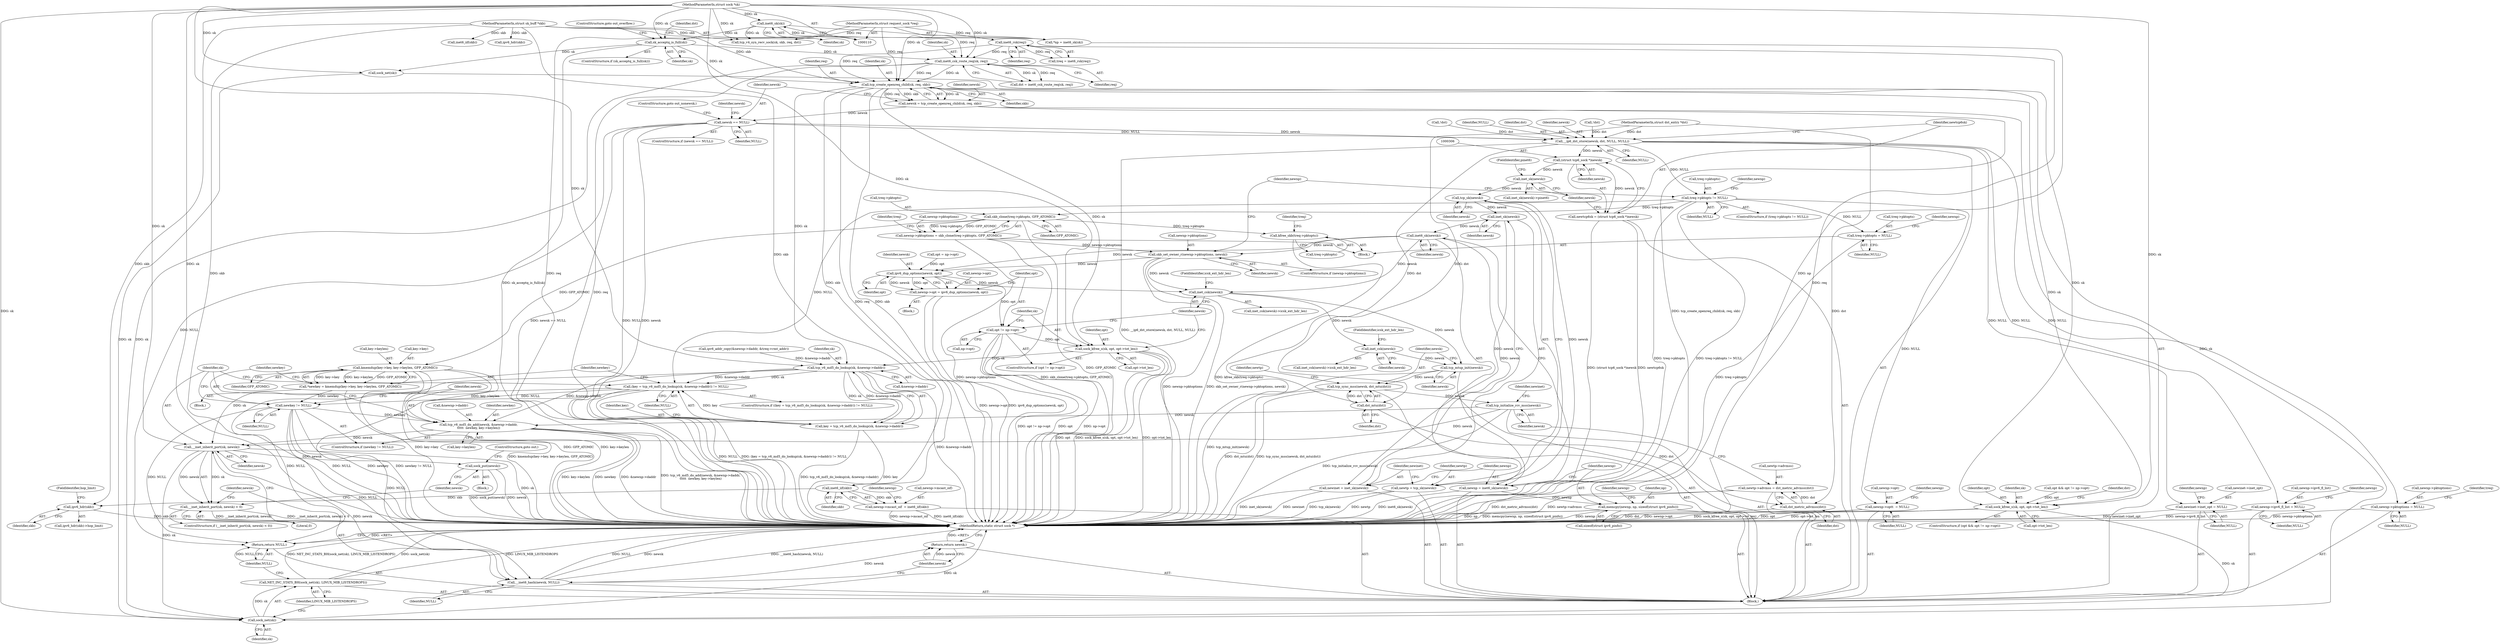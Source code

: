 digraph "0_linux_f6d8bd051c391c1c0458a30b2a7abcd939329259_33@API" {
"1000284" [label="(Call,tcp_create_openreq_child(sk, req, skb))"];
"1000266" [label="(Call,sk_acceptq_is_full(sk))"];
"1000121" [label="(Call,inet6_sk(sk))"];
"1000111" [label="(MethodParameterIn,struct sock *sk)"];
"1000275" [label="(Call,inet6_csk_route_req(sk, req))"];
"1000258" [label="(Call,inet6_rsk(req))"];
"1000113" [label="(MethodParameterIn,struct request_sock *req)"];
"1000112" [label="(MethodParameterIn,struct sk_buff *skb)"];
"1000282" [label="(Call,newsk = tcp_create_openreq_child(sk, req, skb))"];
"1000289" [label="(Call,newsk == NULL)"];
"1000298" [label="(Call,__ip6_dst_store(newsk, dst, NULL, NULL))"];
"1000305" [label="(Call,(struct tcp6_sock *)newsk)"];
"1000303" [label="(Call,newtcp6sk = (struct tcp6_sock *)newsk)"];
"1000310" [label="(Call,inet_sk(newsk))"];
"1000319" [label="(Call,tcp_sk(newsk))"];
"1000317" [label="(Call,newtp = tcp_sk(newsk))"];
"1000323" [label="(Call,inet_sk(newsk))"];
"1000321" [label="(Call,newinet = inet_sk(newsk))"];
"1000327" [label="(Call,inet6_sk(newsk))"];
"1000325" [label="(Call,newnp = inet6_sk(newsk))"];
"1000329" [label="(Call,memcpy(newnp, np, sizeof(struct ipv6_pinfo)))"];
"1000423" [label="(Call,skb_set_owner_r(newnp->pktoptions, newsk))"];
"1000454" [label="(Call,ipv6_dup_options(newsk, opt))"];
"1000450" [label="(Call,newnp->opt = ipv6_dup_options(newsk, opt))"];
"1000458" [label="(Call,opt != np->opt)"];
"1000463" [label="(Call,sock_kfree_s(sk, opt, opt->tot_len))"];
"1000527" [label="(Call,tcp_v6_md5_do_lookup(sk, &newnp->daddr))"];
"1000524" [label="(Call,(key = tcp_v6_md5_do_lookup(sk, &newnp->daddr)) != NULL)"];
"1000547" [label="(Call,newkey != NULL)"];
"1000550" [label="(Call,tcp_v6_md5_do_add(newsk, &newnp->daddr,\n\t\t\t\t\t  newkey, key->keylen))"];
"1000562" [label="(Call,__inet_inherit_port(sk, newsk))"];
"1000561" [label="(Call,__inet_inherit_port(sk, newsk) < 0)"];
"1000567" [label="(Call,sock_put(newsk))"];
"1000570" [label="(Call,__inet6_hash(newsk, NULL))"];
"1000573" [label="(Return,return newsk;)"];
"1000599" [label="(Call,sock_net(sk))"];
"1000598" [label="(Call,NET_INC_STATS_BH(sock_net(sk), LINUX_MIB_LISTENDROPS))"];
"1000602" [label="(Return,return NULL;)"];
"1000525" [label="(Call,key = tcp_v6_md5_do_lookup(sk, &newnp->daddr))"];
"1000471" [label="(Call,inet_csk(newsk))"];
"1000481" [label="(Call,inet_csk(newsk))"];
"1000495" [label="(Call,tcp_mtup_init(newsk))"];
"1000497" [label="(Call,tcp_sync_mss(newsk, dst_mtu(dst)))"];
"1000507" [label="(Call,tcp_initialize_rcv_mss(newsk))"];
"1000368" [label="(Call,newinet->inet_opt = NULL)"];
"1000373" [label="(Call,newnp->ipv6_fl_list = NULL)"];
"1000389" [label="(Call,newnp->pktoptions = NULL)"];
"1000395" [label="(Call,treq->pktopts != NULL)"];
"1000405" [label="(Call,skb_clone(treq->pktopts, GFP_ATOMIC))"];
"1000401" [label="(Call,newnp->pktoptions = skb_clone(treq->pktopts, GFP_ATOMIC))"];
"1000410" [label="(Call,kfree_skb(treq->pktopts))"];
"1000538" [label="(Call,kmemdup(key->key, key->keylen, GFP_ATOMIC))"];
"1000536" [label="(Call,*newkey = kmemdup(key->key, key->keylen, GFP_ATOMIC))"];
"1000414" [label="(Call,treq->pktopts = NULL)"];
"1000428" [label="(Call,newnp->opt\t  = NULL)"];
"1000499" [label="(Call,dst_mtu(dst))"];
"1000505" [label="(Call,dst_metric_advmss(dst))"];
"1000501" [label="(Call,newtp->advmss = dst_metric_advmss(dst))"];
"1000437" [label="(Call,inet6_iif(skb))"];
"1000433" [label="(Call,newnp->mcast_oif  = inet6_iif(skb))"];
"1000444" [label="(Call,ipv6_hdr(skb))"];
"1000589" [label="(Call,sock_kfree_s(sk, opt, opt->tot_len))"];
"1000498" [label="(Identifier,newsk)"];
"1000412" [label="(Identifier,treq)"];
"1000277" [label="(Identifier,req)"];
"1000113" [label="(MethodParameterIn,struct request_sock *req)"];
"1000427" [label="(Identifier,newsk)"];
"1000288" [label="(ControlStructure,if (newsk == NULL))"];
"1000282" [label="(Call,newsk = tcp_create_openreq_child(sk, req, skb))"];
"1000369" [label="(Call,newinet->inet_opt)"];
"1000112" [label="(MethodParameterIn,struct sk_buff *skb)"];
"1000276" [label="(Identifier,sk)"];
"1000416" [label="(Identifier,treq)"];
"1000600" [label="(Identifier,sk)"];
"1000325" [label="(Call,newnp = inet6_sk(newsk))"];
"1000402" [label="(Call,newnp->pktoptions)"];
"1000419" [label="(ControlStructure,if (newnp->pktoptions))"];
"1000303" [label="(Call,newtcp6sk = (struct tcp6_sock *)newsk)"];
"1000466" [label="(Call,opt->tot_len)"];
"1000399" [label="(Identifier,NULL)"];
"1000458" [label="(Call,opt != np->opt)"];
"1000525" [label="(Call,key = tcp_v6_md5_do_lookup(sk, &newnp->daddr))"];
"1000581" [label="(ControlStructure,if (opt && opt != np->opt))"];
"1000111" [label="(MethodParameterIn,struct sock *sk)"];
"1000260" [label="(Call,opt = np->opt)"];
"1000446" [label="(FieldIdentifier,hop_limit)"];
"1000481" [label="(Call,inet_csk(newsk))"];
"1000300" [label="(Identifier,dst)"];
"1000309" [label="(Call,inet_sk(newsk)->pinet6)"];
"1000450" [label="(Call,newnp->opt = ipv6_dup_options(newsk, opt))"];
"1000457" [label="(ControlStructure,if (opt != np->opt))"];
"1000508" [label="(Identifier,newsk)"];
"1000334" [label="(Call,ipv6_addr_copy(&newnp->daddr, &treq->rmt_addr))"];
"1000432" [label="(Identifier,NULL)"];
"1000381" [label="(Identifier,newnp)"];
"1000114" [label="(MethodParameterIn,struct dst_entry *dst)"];
"1000421" [label="(Identifier,newnp)"];
"1000501" [label="(Call,newtp->advmss = dst_metric_advmss(dst))"];
"1000565" [label="(Literal,0)"];
"1000533" [label="(Identifier,NULL)"];
"1000463" [label="(Call,sock_kfree_s(sk, opt, opt->tot_len))"];
"1000529" [label="(Call,&newnp->daddr)"];
"1000571" [label="(Identifier,newsk)"];
"1000337" [label="(Identifier,newnp)"];
"1000434" [label="(Call,newnp->mcast_oif)"];
"1000497" [label="(Call,tcp_sync_mss(newsk, dst_mtu(dst)))"];
"1000589" [label="(Call,sock_kfree_s(sk, opt, opt->tot_len))"];
"1000285" [label="(Identifier,sk)"];
"1000368" [label="(Call,newinet->inet_opt = NULL)"];
"1000564" [label="(Identifier,newsk)"];
"1000534" [label="(Block,)"];
"1000415" [label="(Call,treq->pktopts)"];
"1000373" [label="(Call,newnp->ipv6_fl_list = NULL)"];
"1000562" [label="(Call,__inet_inherit_port(sk, newsk))"];
"1000238" [label="(Call,inet6_iif(skb))"];
"1000568" [label="(Identifier,newsk)"];
"1000311" [label="(Identifier,newsk)"];
"1000396" [label="(Call,treq->pktopts)"];
"1000480" [label="(Call,inet_csk(newsk)->icsk_ext_hdr_len)"];
"1000451" [label="(Call,newnp->opt)"];
"1000460" [label="(Call,np->opt)"];
"1000563" [label="(Identifier,sk)"];
"1000438" [label="(Identifier,skb)"];
"1000393" [label="(Identifier,NULL)"];
"1000305" [label="(Call,(struct tcp6_sock *)newsk)"];
"1000551" [label="(Identifier,newsk)"];
"1000119" [label="(Call,*np = inet6_sk(sk))"];
"1000503" [label="(Identifier,newtp)"];
"1000577" [label="(Call,sock_net(sk))"];
"1000275" [label="(Call,inet6_csk_route_req(sk, req))"];
"1000299" [label="(Identifier,newsk)"];
"1000424" [label="(Call,newnp->pktoptions)"];
"1000265" [label="(ControlStructure,if (sk_acceptq_is_full(sk)))"];
"1000322" [label="(Identifier,newinet)"];
"1000266" [label="(Call,sk_acceptq_is_full(sk))"];
"1000271" [label="(Identifier,dst)"];
"1000400" [label="(Block,)"];
"1000328" [label="(Identifier,newsk)"];
"1000496" [label="(Identifier,newsk)"];
"1000318" [label="(Identifier,newtp)"];
"1000375" [label="(Identifier,newnp)"];
"1000433" [label="(Call,newnp->mcast_oif  = inet6_iif(skb))"];
"1000499" [label="(Call,dst_mtu(dst))"];
"1000598" [label="(Call,NET_INC_STATS_BH(sock_net(sk), LINUX_MIB_LISTENDROPS))"];
"1000582" [label="(Call,opt && opt != np->opt)"];
"1000429" [label="(Call,newnp->opt)"];
"1000377" [label="(Identifier,NULL)"];
"1000548" [label="(Identifier,newkey)"];
"1000268" [label="(ControlStructure,goto out_overflow;)"];
"1000566" [label="(Block,)"];
"1000121" [label="(Call,inet6_sk(sk))"];
"1000323" [label="(Call,inet_sk(newsk))"];
"1000556" [label="(Identifier,newkey)"];
"1000471" [label="(Call,inet_csk(newsk))"];
"1000506" [label="(Identifier,dst)"];
"1000459" [label="(Identifier,opt)"];
"1000310" [label="(Call,inet_sk(newsk))"];
"1000455" [label="(Identifier,newsk)"];
"1000286" [label="(Identifier,req)"];
"1000406" [label="(Call,treq->pktopts)"];
"1000290" [label="(Identifier,newsk)"];
"1000258" [label="(Call,inet6_rsk(req))"];
"1000526" [label="(Identifier,key)"];
"1000291" [label="(Identifier,NULL)"];
"1000567" [label="(Call,sock_put(newsk))"];
"1000465" [label="(Identifier,opt)"];
"1000405" [label="(Call,skb_clone(treq->pktopts, GFP_ATOMIC))"];
"1000523" [label="(ControlStructure,if ((key = tcp_v6_md5_do_lookup(sk, &newnp->daddr)) != NULL))"];
"1000552" [label="(Call,&newnp->daddr)"];
"1000414" [label="(Call,treq->pktopts = NULL)"];
"1000330" [label="(Identifier,newnp)"];
"1000449" [label="(Block,)"];
"1000332" [label="(Call,sizeof(struct ipv6_pinfo))"];
"1000561" [label="(Call,__inet_inherit_port(sk, newsk) < 0)"];
"1000307" [label="(Identifier,newsk)"];
"1000320" [label="(Identifier,newsk)"];
"1000604" [label="(MethodReturn,static struct sock *)"];
"1000418" [label="(Identifier,NULL)"];
"1000592" [label="(Call,opt->tot_len)"];
"1000601" [label="(Identifier,LINUX_MIB_LISTENDROPS)"];
"1000524" [label="(Call,(key = tcp_v6_md5_do_lookup(sk, &newnp->daddr)) != NULL)"];
"1000423" [label="(Call,skb_set_owner_r(newnp->pktoptions, newsk))"];
"1000331" [label="(Identifier,np)"];
"1000546" [label="(ControlStructure,if (newkey != NULL))"];
"1000547" [label="(Call,newkey != NULL)"];
"1000464" [label="(Identifier,sk)"];
"1000537" [label="(Identifier,newkey)"];
"1000122" [label="(Identifier,sk)"];
"1000289" [label="(Call,newsk == NULL)"];
"1000256" [label="(Call,treq = inet6_rsk(req))"];
"1000602" [label="(Return,return NULL;)"];
"1000470" [label="(Call,inet_csk(newsk)->icsk_ext_hdr_len)"];
"1000292" [label="(ControlStructure,goto out_nonewsk;)"];
"1000473" [label="(FieldIdentifier,icsk_ext_hdr_len)"];
"1000482" [label="(Identifier,newsk)"];
"1000454" [label="(Call,ipv6_dup_options(newsk, opt))"];
"1000279" [label="(Call,!dst)"];
"1000115" [label="(Block,)"];
"1000287" [label="(Identifier,skb)"];
"1000139" [label="(Call,tcp_v4_syn_recv_sock(sk, skb, req, dst))"];
"1000502" [label="(Call,newtp->advmss)"];
"1000536" [label="(Call,*newkey = kmemdup(key->key, key->keylen, GFP_ATOMIC))"];
"1000441" [label="(Identifier,newnp)"];
"1000549" [label="(Identifier,NULL)"];
"1000507" [label="(Call,tcp_initialize_rcv_mss(newsk))"];
"1000321" [label="(Call,newinet = inet_sk(newsk))"];
"1000401" [label="(Call,newnp->pktoptions = skb_clone(treq->pktopts, GFP_ATOMIC))"];
"1000505" [label="(Call,dst_metric_advmss(dst))"];
"1000528" [label="(Identifier,sk)"];
"1000444" [label="(Call,ipv6_hdr(skb))"];
"1000500" [label="(Identifier,dst)"];
"1000390" [label="(Call,newnp->pktoptions)"];
"1000295" [label="(Identifier,newsk)"];
"1000599" [label="(Call,sock_net(sk))"];
"1000372" [label="(Identifier,NULL)"];
"1000511" [label="(Identifier,newinet)"];
"1000312" [label="(FieldIdentifier,pinet6)"];
"1000410" [label="(Call,kfree_skb(treq->pktopts))"];
"1000329" [label="(Call,memcpy(newnp, np, sizeof(struct ipv6_pinfo)))"];
"1000317" [label="(Call,newtp = tcp_sk(newsk))"];
"1000445" [label="(Identifier,skb)"];
"1000298" [label="(Call,__ip6_dst_store(newsk, dst, NULL, NULL))"];
"1000259" [label="(Identifier,req)"];
"1000596" [label="(Identifier,dst)"];
"1000395" [label="(Call,treq->pktopts != NULL)"];
"1000495" [label="(Call,tcp_mtup_init(newsk))"];
"1000483" [label="(FieldIdentifier,icsk_ext_hdr_len)"];
"1000394" [label="(ControlStructure,if (treq->pktopts != NULL))"];
"1000284" [label="(Call,tcp_create_openreq_child(sk, req, skb))"];
"1000304" [label="(Identifier,newtcp6sk)"];
"1000570" [label="(Call,__inet6_hash(newsk, NULL))"];
"1000573" [label="(Return,return newsk;)"];
"1000435" [label="(Identifier,newnp)"];
"1000267" [label="(Identifier,sk)"];
"1000545" [label="(Identifier,GFP_ATOMIC)"];
"1000572" [label="(Identifier,NULL)"];
"1000591" [label="(Identifier,opt)"];
"1000273" [label="(Call,dst = inet6_csk_route_req(sk, req))"];
"1000283" [label="(Identifier,newsk)"];
"1000560" [label="(ControlStructure,if (__inet_inherit_port(sk, newsk) < 0))"];
"1000403" [label="(Identifier,newnp)"];
"1000270" [label="(Call,!dst)"];
"1000327" [label="(Call,inet6_sk(newsk))"];
"1000527" [label="(Call,tcp_v6_md5_do_lookup(sk, &newnp->daddr))"];
"1000324" [label="(Identifier,newsk)"];
"1000374" [label="(Call,newnp->ipv6_fl_list)"];
"1000542" [label="(Call,key->keylen)"];
"1000326" [label="(Identifier,newnp)"];
"1000437" [label="(Call,inet6_iif(skb))"];
"1000302" [label="(Identifier,NULL)"];
"1000443" [label="(Call,ipv6_hdr(skb)->hop_limit)"];
"1000301" [label="(Identifier,NULL)"];
"1000456" [label="(Identifier,opt)"];
"1000574" [label="(Identifier,newsk)"];
"1000319" [label="(Call,tcp_sk(newsk))"];
"1000409" [label="(Identifier,GFP_ATOMIC)"];
"1000569" [label="(ControlStructure,goto out;)"];
"1000389" [label="(Call,newnp->pktoptions = NULL)"];
"1000472" [label="(Identifier,newsk)"];
"1000397" [label="(Identifier,treq)"];
"1000539" [label="(Call,key->key)"];
"1000245" [label="(Call,ipv6_hdr(skb))"];
"1000538" [label="(Call,kmemdup(key->key, key->keylen, GFP_ATOMIC))"];
"1000550" [label="(Call,tcp_v6_md5_do_add(newsk, &newnp->daddr,\n\t\t\t\t\t  newkey, key->keylen))"];
"1000557" [label="(Call,key->keylen)"];
"1000411" [label="(Call,treq->pktopts)"];
"1000428" [label="(Call,newnp->opt\t  = NULL)"];
"1000430" [label="(Identifier,newnp)"];
"1000590" [label="(Identifier,sk)"];
"1000603" [label="(Identifier,NULL)"];
"1000284" -> "1000282"  [label="AST: "];
"1000284" -> "1000287"  [label="CFG: "];
"1000285" -> "1000284"  [label="AST: "];
"1000286" -> "1000284"  [label="AST: "];
"1000287" -> "1000284"  [label="AST: "];
"1000282" -> "1000284"  [label="CFG: "];
"1000284" -> "1000604"  [label="DDG: req"];
"1000284" -> "1000604"  [label="DDG: skb"];
"1000284" -> "1000282"  [label="DDG: sk"];
"1000284" -> "1000282"  [label="DDG: req"];
"1000284" -> "1000282"  [label="DDG: skb"];
"1000266" -> "1000284"  [label="DDG: sk"];
"1000275" -> "1000284"  [label="DDG: sk"];
"1000275" -> "1000284"  [label="DDG: req"];
"1000111" -> "1000284"  [label="DDG: sk"];
"1000258" -> "1000284"  [label="DDG: req"];
"1000113" -> "1000284"  [label="DDG: req"];
"1000112" -> "1000284"  [label="DDG: skb"];
"1000284" -> "1000437"  [label="DDG: skb"];
"1000284" -> "1000463"  [label="DDG: sk"];
"1000284" -> "1000527"  [label="DDG: sk"];
"1000284" -> "1000589"  [label="DDG: sk"];
"1000284" -> "1000599"  [label="DDG: sk"];
"1000266" -> "1000265"  [label="AST: "];
"1000266" -> "1000267"  [label="CFG: "];
"1000267" -> "1000266"  [label="AST: "];
"1000268" -> "1000266"  [label="CFG: "];
"1000271" -> "1000266"  [label="CFG: "];
"1000266" -> "1000604"  [label="DDG: sk_acceptq_is_full(sk)"];
"1000121" -> "1000266"  [label="DDG: sk"];
"1000111" -> "1000266"  [label="DDG: sk"];
"1000266" -> "1000275"  [label="DDG: sk"];
"1000266" -> "1000577"  [label="DDG: sk"];
"1000121" -> "1000119"  [label="AST: "];
"1000121" -> "1000122"  [label="CFG: "];
"1000122" -> "1000121"  [label="AST: "];
"1000119" -> "1000121"  [label="CFG: "];
"1000121" -> "1000119"  [label="DDG: sk"];
"1000111" -> "1000121"  [label="DDG: sk"];
"1000121" -> "1000139"  [label="DDG: sk"];
"1000111" -> "1000110"  [label="AST: "];
"1000111" -> "1000604"  [label="DDG: sk"];
"1000111" -> "1000139"  [label="DDG: sk"];
"1000111" -> "1000275"  [label="DDG: sk"];
"1000111" -> "1000463"  [label="DDG: sk"];
"1000111" -> "1000527"  [label="DDG: sk"];
"1000111" -> "1000562"  [label="DDG: sk"];
"1000111" -> "1000577"  [label="DDG: sk"];
"1000111" -> "1000589"  [label="DDG: sk"];
"1000111" -> "1000599"  [label="DDG: sk"];
"1000275" -> "1000273"  [label="AST: "];
"1000275" -> "1000277"  [label="CFG: "];
"1000276" -> "1000275"  [label="AST: "];
"1000277" -> "1000275"  [label="AST: "];
"1000273" -> "1000275"  [label="CFG: "];
"1000275" -> "1000604"  [label="DDG: req"];
"1000275" -> "1000273"  [label="DDG: sk"];
"1000275" -> "1000273"  [label="DDG: req"];
"1000258" -> "1000275"  [label="DDG: req"];
"1000113" -> "1000275"  [label="DDG: req"];
"1000275" -> "1000599"  [label="DDG: sk"];
"1000258" -> "1000256"  [label="AST: "];
"1000258" -> "1000259"  [label="CFG: "];
"1000259" -> "1000258"  [label="AST: "];
"1000256" -> "1000258"  [label="CFG: "];
"1000258" -> "1000604"  [label="DDG: req"];
"1000258" -> "1000256"  [label="DDG: req"];
"1000113" -> "1000258"  [label="DDG: req"];
"1000113" -> "1000110"  [label="AST: "];
"1000113" -> "1000604"  [label="DDG: req"];
"1000113" -> "1000139"  [label="DDG: req"];
"1000112" -> "1000110"  [label="AST: "];
"1000112" -> "1000604"  [label="DDG: skb"];
"1000112" -> "1000139"  [label="DDG: skb"];
"1000112" -> "1000238"  [label="DDG: skb"];
"1000112" -> "1000245"  [label="DDG: skb"];
"1000112" -> "1000437"  [label="DDG: skb"];
"1000112" -> "1000444"  [label="DDG: skb"];
"1000282" -> "1000115"  [label="AST: "];
"1000283" -> "1000282"  [label="AST: "];
"1000290" -> "1000282"  [label="CFG: "];
"1000282" -> "1000604"  [label="DDG: tcp_create_openreq_child(sk, req, skb)"];
"1000282" -> "1000289"  [label="DDG: newsk"];
"1000289" -> "1000288"  [label="AST: "];
"1000289" -> "1000291"  [label="CFG: "];
"1000290" -> "1000289"  [label="AST: "];
"1000291" -> "1000289"  [label="AST: "];
"1000292" -> "1000289"  [label="CFG: "];
"1000295" -> "1000289"  [label="CFG: "];
"1000289" -> "1000604"  [label="DDG: NULL"];
"1000289" -> "1000604"  [label="DDG: newsk"];
"1000289" -> "1000604"  [label="DDG: newsk == NULL"];
"1000289" -> "1000298"  [label="DDG: newsk"];
"1000289" -> "1000298"  [label="DDG: NULL"];
"1000289" -> "1000602"  [label="DDG: NULL"];
"1000298" -> "1000115"  [label="AST: "];
"1000298" -> "1000302"  [label="CFG: "];
"1000299" -> "1000298"  [label="AST: "];
"1000300" -> "1000298"  [label="AST: "];
"1000301" -> "1000298"  [label="AST: "];
"1000302" -> "1000298"  [label="AST: "];
"1000304" -> "1000298"  [label="CFG: "];
"1000298" -> "1000604"  [label="DDG: __ip6_dst_store(newsk, dst, NULL, NULL)"];
"1000279" -> "1000298"  [label="DDG: dst"];
"1000270" -> "1000298"  [label="DDG: dst"];
"1000114" -> "1000298"  [label="DDG: dst"];
"1000298" -> "1000305"  [label="DDG: newsk"];
"1000298" -> "1000368"  [label="DDG: NULL"];
"1000298" -> "1000373"  [label="DDG: NULL"];
"1000298" -> "1000389"  [label="DDG: NULL"];
"1000298" -> "1000395"  [label="DDG: NULL"];
"1000298" -> "1000499"  [label="DDG: dst"];
"1000305" -> "1000303"  [label="AST: "];
"1000305" -> "1000307"  [label="CFG: "];
"1000306" -> "1000305"  [label="AST: "];
"1000307" -> "1000305"  [label="AST: "];
"1000303" -> "1000305"  [label="CFG: "];
"1000305" -> "1000303"  [label="DDG: newsk"];
"1000305" -> "1000310"  [label="DDG: newsk"];
"1000303" -> "1000115"  [label="AST: "];
"1000304" -> "1000303"  [label="AST: "];
"1000311" -> "1000303"  [label="CFG: "];
"1000303" -> "1000604"  [label="DDG: newtcp6sk"];
"1000303" -> "1000604"  [label="DDG: (struct tcp6_sock *)newsk"];
"1000310" -> "1000309"  [label="AST: "];
"1000310" -> "1000311"  [label="CFG: "];
"1000311" -> "1000310"  [label="AST: "];
"1000312" -> "1000310"  [label="CFG: "];
"1000310" -> "1000319"  [label="DDG: newsk"];
"1000319" -> "1000317"  [label="AST: "];
"1000319" -> "1000320"  [label="CFG: "];
"1000320" -> "1000319"  [label="AST: "];
"1000317" -> "1000319"  [label="CFG: "];
"1000319" -> "1000317"  [label="DDG: newsk"];
"1000319" -> "1000323"  [label="DDG: newsk"];
"1000317" -> "1000115"  [label="AST: "];
"1000318" -> "1000317"  [label="AST: "];
"1000322" -> "1000317"  [label="CFG: "];
"1000317" -> "1000604"  [label="DDG: newtp"];
"1000317" -> "1000604"  [label="DDG: tcp_sk(newsk)"];
"1000323" -> "1000321"  [label="AST: "];
"1000323" -> "1000324"  [label="CFG: "];
"1000324" -> "1000323"  [label="AST: "];
"1000321" -> "1000323"  [label="CFG: "];
"1000323" -> "1000321"  [label="DDG: newsk"];
"1000323" -> "1000327"  [label="DDG: newsk"];
"1000321" -> "1000115"  [label="AST: "];
"1000322" -> "1000321"  [label="AST: "];
"1000326" -> "1000321"  [label="CFG: "];
"1000321" -> "1000604"  [label="DDG: newinet"];
"1000321" -> "1000604"  [label="DDG: inet_sk(newsk)"];
"1000327" -> "1000325"  [label="AST: "];
"1000327" -> "1000328"  [label="CFG: "];
"1000328" -> "1000327"  [label="AST: "];
"1000325" -> "1000327"  [label="CFG: "];
"1000327" -> "1000325"  [label="DDG: newsk"];
"1000327" -> "1000423"  [label="DDG: newsk"];
"1000327" -> "1000454"  [label="DDG: newsk"];
"1000327" -> "1000471"  [label="DDG: newsk"];
"1000325" -> "1000115"  [label="AST: "];
"1000326" -> "1000325"  [label="AST: "];
"1000330" -> "1000325"  [label="CFG: "];
"1000325" -> "1000604"  [label="DDG: inet6_sk(newsk)"];
"1000325" -> "1000329"  [label="DDG: newnp"];
"1000329" -> "1000115"  [label="AST: "];
"1000329" -> "1000332"  [label="CFG: "];
"1000330" -> "1000329"  [label="AST: "];
"1000331" -> "1000329"  [label="AST: "];
"1000332" -> "1000329"  [label="AST: "];
"1000337" -> "1000329"  [label="CFG: "];
"1000329" -> "1000604"  [label="DDG: np"];
"1000329" -> "1000604"  [label="DDG: memcpy(newnp, np, sizeof(struct ipv6_pinfo))"];
"1000329" -> "1000604"  [label="DDG: newnp"];
"1000119" -> "1000329"  [label="DDG: np"];
"1000423" -> "1000419"  [label="AST: "];
"1000423" -> "1000427"  [label="CFG: "];
"1000424" -> "1000423"  [label="AST: "];
"1000427" -> "1000423"  [label="AST: "];
"1000430" -> "1000423"  [label="CFG: "];
"1000423" -> "1000604"  [label="DDG: skb_set_owner_r(newnp->pktoptions, newsk)"];
"1000423" -> "1000604"  [label="DDG: newnp->pktoptions"];
"1000401" -> "1000423"  [label="DDG: newnp->pktoptions"];
"1000423" -> "1000454"  [label="DDG: newsk"];
"1000423" -> "1000471"  [label="DDG: newsk"];
"1000454" -> "1000450"  [label="AST: "];
"1000454" -> "1000456"  [label="CFG: "];
"1000455" -> "1000454"  [label="AST: "];
"1000456" -> "1000454"  [label="AST: "];
"1000450" -> "1000454"  [label="CFG: "];
"1000454" -> "1000450"  [label="DDG: newsk"];
"1000454" -> "1000450"  [label="DDG: opt"];
"1000260" -> "1000454"  [label="DDG: opt"];
"1000454" -> "1000458"  [label="DDG: opt"];
"1000454" -> "1000471"  [label="DDG: newsk"];
"1000450" -> "1000449"  [label="AST: "];
"1000451" -> "1000450"  [label="AST: "];
"1000459" -> "1000450"  [label="CFG: "];
"1000450" -> "1000604"  [label="DDG: newnp->opt"];
"1000450" -> "1000604"  [label="DDG: ipv6_dup_options(newsk, opt)"];
"1000458" -> "1000457"  [label="AST: "];
"1000458" -> "1000460"  [label="CFG: "];
"1000459" -> "1000458"  [label="AST: "];
"1000460" -> "1000458"  [label="AST: "];
"1000464" -> "1000458"  [label="CFG: "];
"1000472" -> "1000458"  [label="CFG: "];
"1000458" -> "1000604"  [label="DDG: np->opt"];
"1000458" -> "1000604"  [label="DDG: opt"];
"1000458" -> "1000604"  [label="DDG: opt != np->opt"];
"1000458" -> "1000463"  [label="DDG: opt"];
"1000463" -> "1000457"  [label="AST: "];
"1000463" -> "1000466"  [label="CFG: "];
"1000464" -> "1000463"  [label="AST: "];
"1000465" -> "1000463"  [label="AST: "];
"1000466" -> "1000463"  [label="AST: "];
"1000472" -> "1000463"  [label="CFG: "];
"1000463" -> "1000604"  [label="DDG: opt"];
"1000463" -> "1000604"  [label="DDG: sock_kfree_s(sk, opt, opt->tot_len)"];
"1000463" -> "1000604"  [label="DDG: opt->tot_len"];
"1000463" -> "1000527"  [label="DDG: sk"];
"1000527" -> "1000525"  [label="AST: "];
"1000527" -> "1000529"  [label="CFG: "];
"1000528" -> "1000527"  [label="AST: "];
"1000529" -> "1000527"  [label="AST: "];
"1000525" -> "1000527"  [label="CFG: "];
"1000527" -> "1000604"  [label="DDG: &newnp->daddr"];
"1000527" -> "1000524"  [label="DDG: sk"];
"1000527" -> "1000524"  [label="DDG: &newnp->daddr"];
"1000527" -> "1000525"  [label="DDG: sk"];
"1000527" -> "1000525"  [label="DDG: &newnp->daddr"];
"1000334" -> "1000527"  [label="DDG: &newnp->daddr"];
"1000527" -> "1000550"  [label="DDG: &newnp->daddr"];
"1000527" -> "1000562"  [label="DDG: sk"];
"1000524" -> "1000523"  [label="AST: "];
"1000524" -> "1000533"  [label="CFG: "];
"1000525" -> "1000524"  [label="AST: "];
"1000533" -> "1000524"  [label="AST: "];
"1000537" -> "1000524"  [label="CFG: "];
"1000563" -> "1000524"  [label="CFG: "];
"1000524" -> "1000604"  [label="DDG: NULL"];
"1000524" -> "1000604"  [label="DDG: (key = tcp_v6_md5_do_lookup(sk, &newnp->daddr)) != NULL"];
"1000525" -> "1000524"  [label="DDG: key"];
"1000395" -> "1000524"  [label="DDG: NULL"];
"1000524" -> "1000547"  [label="DDG: NULL"];
"1000524" -> "1000570"  [label="DDG: NULL"];
"1000524" -> "1000602"  [label="DDG: NULL"];
"1000547" -> "1000546"  [label="AST: "];
"1000547" -> "1000549"  [label="CFG: "];
"1000548" -> "1000547"  [label="AST: "];
"1000549" -> "1000547"  [label="AST: "];
"1000551" -> "1000547"  [label="CFG: "];
"1000563" -> "1000547"  [label="CFG: "];
"1000547" -> "1000604"  [label="DDG: newkey"];
"1000547" -> "1000604"  [label="DDG: newkey != NULL"];
"1000547" -> "1000604"  [label="DDG: NULL"];
"1000536" -> "1000547"  [label="DDG: newkey"];
"1000547" -> "1000550"  [label="DDG: newkey"];
"1000547" -> "1000570"  [label="DDG: NULL"];
"1000547" -> "1000602"  [label="DDG: NULL"];
"1000550" -> "1000546"  [label="AST: "];
"1000550" -> "1000557"  [label="CFG: "];
"1000551" -> "1000550"  [label="AST: "];
"1000552" -> "1000550"  [label="AST: "];
"1000556" -> "1000550"  [label="AST: "];
"1000557" -> "1000550"  [label="AST: "];
"1000563" -> "1000550"  [label="CFG: "];
"1000550" -> "1000604"  [label="DDG: tcp_v6_md5_do_add(newsk, &newnp->daddr,\n\t\t\t\t\t  newkey, key->keylen)"];
"1000550" -> "1000604"  [label="DDG: key->keylen"];
"1000550" -> "1000604"  [label="DDG: newkey"];
"1000550" -> "1000604"  [label="DDG: &newnp->daddr"];
"1000507" -> "1000550"  [label="DDG: newsk"];
"1000538" -> "1000550"  [label="DDG: key->keylen"];
"1000550" -> "1000562"  [label="DDG: newsk"];
"1000562" -> "1000561"  [label="AST: "];
"1000562" -> "1000564"  [label="CFG: "];
"1000563" -> "1000562"  [label="AST: "];
"1000564" -> "1000562"  [label="AST: "];
"1000565" -> "1000562"  [label="CFG: "];
"1000562" -> "1000604"  [label="DDG: sk"];
"1000562" -> "1000561"  [label="DDG: sk"];
"1000562" -> "1000561"  [label="DDG: newsk"];
"1000507" -> "1000562"  [label="DDG: newsk"];
"1000562" -> "1000567"  [label="DDG: newsk"];
"1000562" -> "1000570"  [label="DDG: newsk"];
"1000562" -> "1000599"  [label="DDG: sk"];
"1000561" -> "1000560"  [label="AST: "];
"1000561" -> "1000565"  [label="CFG: "];
"1000565" -> "1000561"  [label="AST: "];
"1000568" -> "1000561"  [label="CFG: "];
"1000571" -> "1000561"  [label="CFG: "];
"1000561" -> "1000604"  [label="DDG: __inet_inherit_port(sk, newsk)"];
"1000561" -> "1000604"  [label="DDG: __inet_inherit_port(sk, newsk) < 0"];
"1000567" -> "1000566"  [label="AST: "];
"1000567" -> "1000568"  [label="CFG: "];
"1000568" -> "1000567"  [label="AST: "];
"1000569" -> "1000567"  [label="CFG: "];
"1000567" -> "1000604"  [label="DDG: newsk"];
"1000567" -> "1000604"  [label="DDG: sock_put(newsk)"];
"1000570" -> "1000115"  [label="AST: "];
"1000570" -> "1000572"  [label="CFG: "];
"1000571" -> "1000570"  [label="AST: "];
"1000572" -> "1000570"  [label="AST: "];
"1000574" -> "1000570"  [label="CFG: "];
"1000570" -> "1000604"  [label="DDG: newsk"];
"1000570" -> "1000604"  [label="DDG: NULL"];
"1000570" -> "1000604"  [label="DDG: __inet6_hash(newsk, NULL)"];
"1000570" -> "1000573"  [label="DDG: newsk"];
"1000573" -> "1000115"  [label="AST: "];
"1000573" -> "1000574"  [label="CFG: "];
"1000574" -> "1000573"  [label="AST: "];
"1000604" -> "1000573"  [label="CFG: "];
"1000573" -> "1000604"  [label="DDG: <RET>"];
"1000574" -> "1000573"  [label="DDG: newsk"];
"1000599" -> "1000598"  [label="AST: "];
"1000599" -> "1000600"  [label="CFG: "];
"1000600" -> "1000599"  [label="AST: "];
"1000601" -> "1000599"  [label="CFG: "];
"1000599" -> "1000604"  [label="DDG: sk"];
"1000599" -> "1000598"  [label="DDG: sk"];
"1000589" -> "1000599"  [label="DDG: sk"];
"1000577" -> "1000599"  [label="DDG: sk"];
"1000598" -> "1000115"  [label="AST: "];
"1000598" -> "1000601"  [label="CFG: "];
"1000601" -> "1000598"  [label="AST: "];
"1000603" -> "1000598"  [label="CFG: "];
"1000598" -> "1000604"  [label="DDG: sock_net(sk)"];
"1000598" -> "1000604"  [label="DDG: NET_INC_STATS_BH(sock_net(sk), LINUX_MIB_LISTENDROPS)"];
"1000598" -> "1000604"  [label="DDG: LINUX_MIB_LISTENDROPS"];
"1000602" -> "1000115"  [label="AST: "];
"1000602" -> "1000603"  [label="CFG: "];
"1000603" -> "1000602"  [label="AST: "];
"1000604" -> "1000602"  [label="CFG: "];
"1000602" -> "1000604"  [label="DDG: <RET>"];
"1000603" -> "1000602"  [label="DDG: NULL"];
"1000526" -> "1000525"  [label="AST: "];
"1000533" -> "1000525"  [label="CFG: "];
"1000525" -> "1000604"  [label="DDG: key"];
"1000525" -> "1000604"  [label="DDG: tcp_v6_md5_do_lookup(sk, &newnp->daddr)"];
"1000471" -> "1000470"  [label="AST: "];
"1000471" -> "1000472"  [label="CFG: "];
"1000472" -> "1000471"  [label="AST: "];
"1000473" -> "1000471"  [label="CFG: "];
"1000471" -> "1000481"  [label="DDG: newsk"];
"1000471" -> "1000495"  [label="DDG: newsk"];
"1000481" -> "1000480"  [label="AST: "];
"1000481" -> "1000482"  [label="CFG: "];
"1000482" -> "1000481"  [label="AST: "];
"1000483" -> "1000481"  [label="CFG: "];
"1000481" -> "1000495"  [label="DDG: newsk"];
"1000495" -> "1000115"  [label="AST: "];
"1000495" -> "1000496"  [label="CFG: "];
"1000496" -> "1000495"  [label="AST: "];
"1000498" -> "1000495"  [label="CFG: "];
"1000495" -> "1000604"  [label="DDG: tcp_mtup_init(newsk)"];
"1000495" -> "1000497"  [label="DDG: newsk"];
"1000497" -> "1000115"  [label="AST: "];
"1000497" -> "1000499"  [label="CFG: "];
"1000498" -> "1000497"  [label="AST: "];
"1000499" -> "1000497"  [label="AST: "];
"1000503" -> "1000497"  [label="CFG: "];
"1000497" -> "1000604"  [label="DDG: tcp_sync_mss(newsk, dst_mtu(dst))"];
"1000497" -> "1000604"  [label="DDG: dst_mtu(dst)"];
"1000499" -> "1000497"  [label="DDG: dst"];
"1000497" -> "1000507"  [label="DDG: newsk"];
"1000507" -> "1000115"  [label="AST: "];
"1000507" -> "1000508"  [label="CFG: "];
"1000508" -> "1000507"  [label="AST: "];
"1000511" -> "1000507"  [label="CFG: "];
"1000507" -> "1000604"  [label="DDG: tcp_initialize_rcv_mss(newsk)"];
"1000368" -> "1000115"  [label="AST: "];
"1000368" -> "1000372"  [label="CFG: "];
"1000369" -> "1000368"  [label="AST: "];
"1000372" -> "1000368"  [label="AST: "];
"1000375" -> "1000368"  [label="CFG: "];
"1000368" -> "1000604"  [label="DDG: newinet->inet_opt"];
"1000373" -> "1000115"  [label="AST: "];
"1000373" -> "1000377"  [label="CFG: "];
"1000374" -> "1000373"  [label="AST: "];
"1000377" -> "1000373"  [label="AST: "];
"1000381" -> "1000373"  [label="CFG: "];
"1000373" -> "1000604"  [label="DDG: newnp->ipv6_fl_list"];
"1000389" -> "1000115"  [label="AST: "];
"1000389" -> "1000393"  [label="CFG: "];
"1000390" -> "1000389"  [label="AST: "];
"1000393" -> "1000389"  [label="AST: "];
"1000397" -> "1000389"  [label="CFG: "];
"1000389" -> "1000604"  [label="DDG: newnp->pktoptions"];
"1000395" -> "1000394"  [label="AST: "];
"1000395" -> "1000399"  [label="CFG: "];
"1000396" -> "1000395"  [label="AST: "];
"1000399" -> "1000395"  [label="AST: "];
"1000403" -> "1000395"  [label="CFG: "];
"1000430" -> "1000395"  [label="CFG: "];
"1000395" -> "1000604"  [label="DDG: treq->pktopts"];
"1000395" -> "1000604"  [label="DDG: treq->pktopts != NULL"];
"1000395" -> "1000405"  [label="DDG: treq->pktopts"];
"1000395" -> "1000414"  [label="DDG: NULL"];
"1000395" -> "1000428"  [label="DDG: NULL"];
"1000405" -> "1000401"  [label="AST: "];
"1000405" -> "1000409"  [label="CFG: "];
"1000406" -> "1000405"  [label="AST: "];
"1000409" -> "1000405"  [label="AST: "];
"1000401" -> "1000405"  [label="CFG: "];
"1000405" -> "1000604"  [label="DDG: GFP_ATOMIC"];
"1000405" -> "1000401"  [label="DDG: treq->pktopts"];
"1000405" -> "1000401"  [label="DDG: GFP_ATOMIC"];
"1000405" -> "1000410"  [label="DDG: treq->pktopts"];
"1000405" -> "1000538"  [label="DDG: GFP_ATOMIC"];
"1000401" -> "1000400"  [label="AST: "];
"1000402" -> "1000401"  [label="AST: "];
"1000412" -> "1000401"  [label="CFG: "];
"1000401" -> "1000604"  [label="DDG: skb_clone(treq->pktopts, GFP_ATOMIC)"];
"1000401" -> "1000604"  [label="DDG: newnp->pktoptions"];
"1000410" -> "1000400"  [label="AST: "];
"1000410" -> "1000411"  [label="CFG: "];
"1000411" -> "1000410"  [label="AST: "];
"1000416" -> "1000410"  [label="CFG: "];
"1000410" -> "1000604"  [label="DDG: kfree_skb(treq->pktopts)"];
"1000538" -> "1000536"  [label="AST: "];
"1000538" -> "1000545"  [label="CFG: "];
"1000539" -> "1000538"  [label="AST: "];
"1000542" -> "1000538"  [label="AST: "];
"1000545" -> "1000538"  [label="AST: "];
"1000536" -> "1000538"  [label="CFG: "];
"1000538" -> "1000604"  [label="DDG: key->keylen"];
"1000538" -> "1000604"  [label="DDG: GFP_ATOMIC"];
"1000538" -> "1000604"  [label="DDG: key->key"];
"1000538" -> "1000536"  [label="DDG: key->key"];
"1000538" -> "1000536"  [label="DDG: key->keylen"];
"1000538" -> "1000536"  [label="DDG: GFP_ATOMIC"];
"1000536" -> "1000534"  [label="AST: "];
"1000537" -> "1000536"  [label="AST: "];
"1000548" -> "1000536"  [label="CFG: "];
"1000536" -> "1000604"  [label="DDG: kmemdup(key->key, key->keylen, GFP_ATOMIC)"];
"1000414" -> "1000400"  [label="AST: "];
"1000414" -> "1000418"  [label="CFG: "];
"1000415" -> "1000414"  [label="AST: "];
"1000418" -> "1000414"  [label="AST: "];
"1000421" -> "1000414"  [label="CFG: "];
"1000414" -> "1000604"  [label="DDG: treq->pktopts"];
"1000428" -> "1000115"  [label="AST: "];
"1000428" -> "1000432"  [label="CFG: "];
"1000429" -> "1000428"  [label="AST: "];
"1000432" -> "1000428"  [label="AST: "];
"1000435" -> "1000428"  [label="CFG: "];
"1000428" -> "1000604"  [label="DDG: newnp->opt"];
"1000499" -> "1000500"  [label="CFG: "];
"1000500" -> "1000499"  [label="AST: "];
"1000114" -> "1000499"  [label="DDG: dst"];
"1000499" -> "1000505"  [label="DDG: dst"];
"1000505" -> "1000501"  [label="AST: "];
"1000505" -> "1000506"  [label="CFG: "];
"1000506" -> "1000505"  [label="AST: "];
"1000501" -> "1000505"  [label="CFG: "];
"1000505" -> "1000604"  [label="DDG: dst"];
"1000505" -> "1000501"  [label="DDG: dst"];
"1000114" -> "1000505"  [label="DDG: dst"];
"1000501" -> "1000115"  [label="AST: "];
"1000502" -> "1000501"  [label="AST: "];
"1000508" -> "1000501"  [label="CFG: "];
"1000501" -> "1000604"  [label="DDG: newtp->advmss"];
"1000501" -> "1000604"  [label="DDG: dst_metric_advmss(dst)"];
"1000437" -> "1000433"  [label="AST: "];
"1000437" -> "1000438"  [label="CFG: "];
"1000438" -> "1000437"  [label="AST: "];
"1000433" -> "1000437"  [label="CFG: "];
"1000437" -> "1000433"  [label="DDG: skb"];
"1000437" -> "1000444"  [label="DDG: skb"];
"1000433" -> "1000115"  [label="AST: "];
"1000434" -> "1000433"  [label="AST: "];
"1000441" -> "1000433"  [label="CFG: "];
"1000433" -> "1000604"  [label="DDG: inet6_iif(skb)"];
"1000433" -> "1000604"  [label="DDG: newnp->mcast_oif"];
"1000444" -> "1000443"  [label="AST: "];
"1000444" -> "1000445"  [label="CFG: "];
"1000445" -> "1000444"  [label="AST: "];
"1000446" -> "1000444"  [label="CFG: "];
"1000444" -> "1000604"  [label="DDG: skb"];
"1000589" -> "1000581"  [label="AST: "];
"1000589" -> "1000592"  [label="CFG: "];
"1000590" -> "1000589"  [label="AST: "];
"1000591" -> "1000589"  [label="AST: "];
"1000592" -> "1000589"  [label="AST: "];
"1000596" -> "1000589"  [label="CFG: "];
"1000589" -> "1000604"  [label="DDG: sock_kfree_s(sk, opt, opt->tot_len)"];
"1000589" -> "1000604"  [label="DDG: opt->tot_len"];
"1000589" -> "1000604"  [label="DDG: opt"];
"1000577" -> "1000589"  [label="DDG: sk"];
"1000582" -> "1000589"  [label="DDG: opt"];
}
